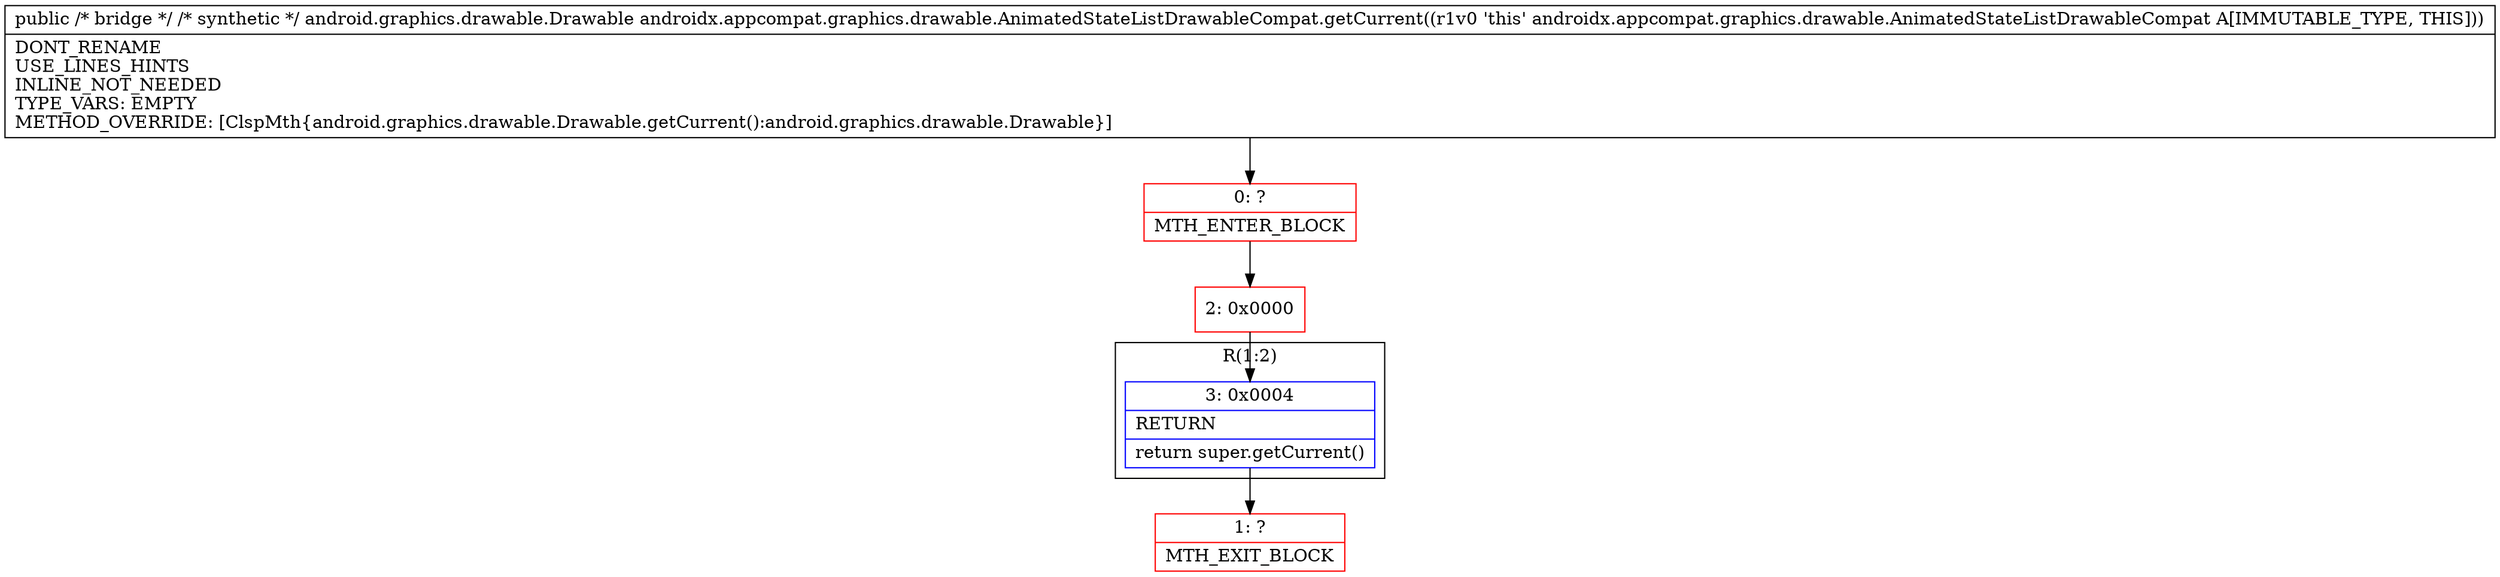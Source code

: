 digraph "CFG forandroidx.appcompat.graphics.drawable.AnimatedStateListDrawableCompat.getCurrent()Landroid\/graphics\/drawable\/Drawable;" {
subgraph cluster_Region_789625485 {
label = "R(1:2)";
node [shape=record,color=blue];
Node_3 [shape=record,label="{3\:\ 0x0004|RETURN\l|return super.getCurrent()\l}"];
}
Node_0 [shape=record,color=red,label="{0\:\ ?|MTH_ENTER_BLOCK\l}"];
Node_2 [shape=record,color=red,label="{2\:\ 0x0000}"];
Node_1 [shape=record,color=red,label="{1\:\ ?|MTH_EXIT_BLOCK\l}"];
MethodNode[shape=record,label="{public \/* bridge *\/ \/* synthetic *\/ android.graphics.drawable.Drawable androidx.appcompat.graphics.drawable.AnimatedStateListDrawableCompat.getCurrent((r1v0 'this' androidx.appcompat.graphics.drawable.AnimatedStateListDrawableCompat A[IMMUTABLE_TYPE, THIS]))  | DONT_RENAME\lUSE_LINES_HINTS\lINLINE_NOT_NEEDED\lTYPE_VARS: EMPTY\lMETHOD_OVERRIDE: [ClspMth\{android.graphics.drawable.Drawable.getCurrent():android.graphics.drawable.Drawable\}]\l}"];
MethodNode -> Node_0;Node_3 -> Node_1;
Node_0 -> Node_2;
Node_2 -> Node_3;
}

